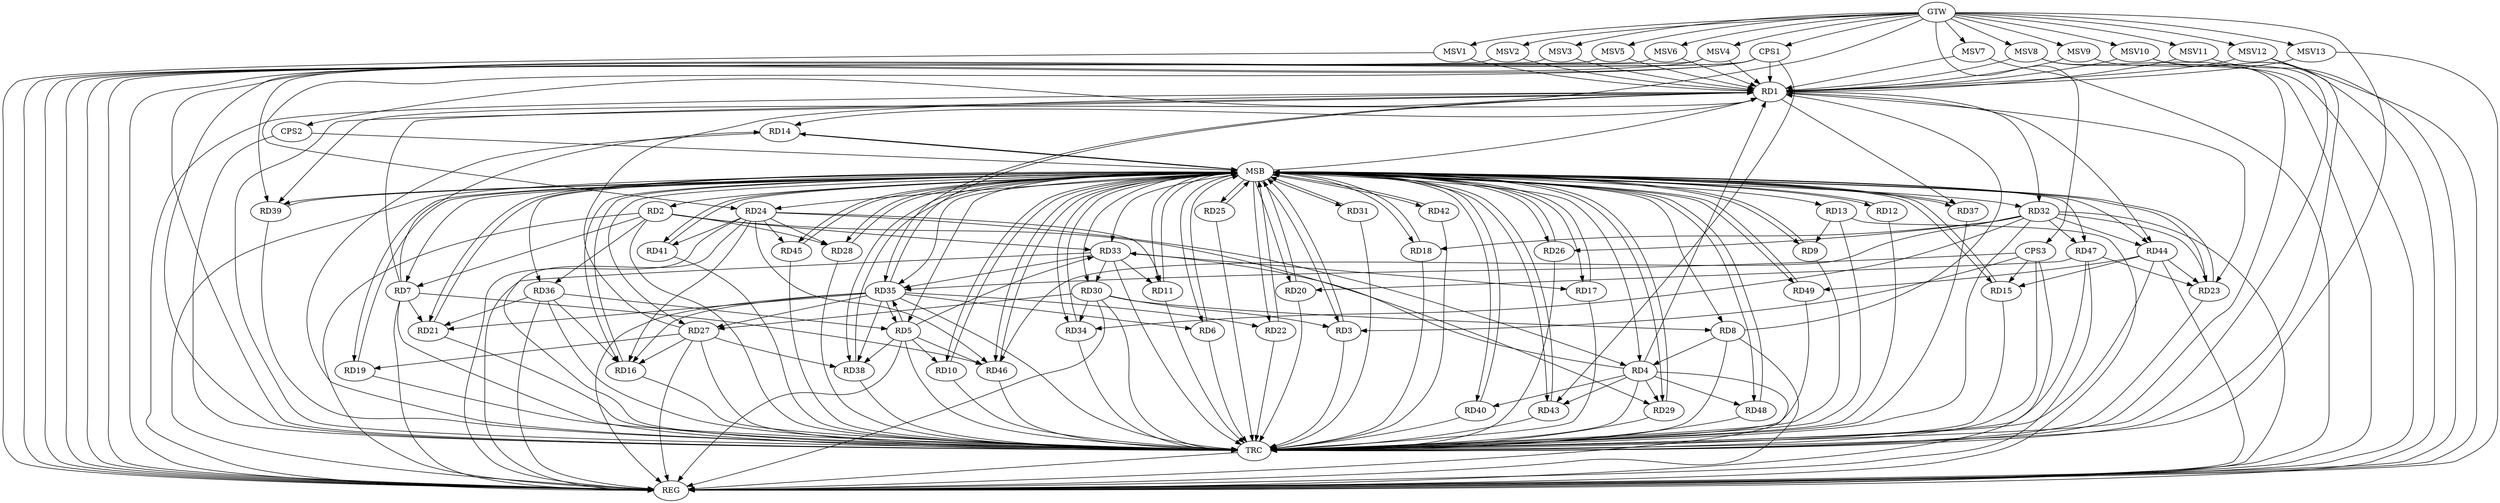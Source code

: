 strict digraph G {
  RD1 [ label="RD1" ];
  RD2 [ label="RD2" ];
  RD3 [ label="RD3" ];
  RD4 [ label="RD4" ];
  RD5 [ label="RD5" ];
  RD6 [ label="RD6" ];
  RD7 [ label="RD7" ];
  RD8 [ label="RD8" ];
  RD9 [ label="RD9" ];
  RD10 [ label="RD10" ];
  RD11 [ label="RD11" ];
  RD12 [ label="RD12" ];
  RD13 [ label="RD13" ];
  RD14 [ label="RD14" ];
  RD15 [ label="RD15" ];
  RD16 [ label="RD16" ];
  RD17 [ label="RD17" ];
  RD18 [ label="RD18" ];
  RD19 [ label="RD19" ];
  RD20 [ label="RD20" ];
  RD21 [ label="RD21" ];
  RD22 [ label="RD22" ];
  RD23 [ label="RD23" ];
  RD24 [ label="RD24" ];
  RD25 [ label="RD25" ];
  RD26 [ label="RD26" ];
  RD27 [ label="RD27" ];
  RD28 [ label="RD28" ];
  RD29 [ label="RD29" ];
  RD30 [ label="RD30" ];
  RD31 [ label="RD31" ];
  RD32 [ label="RD32" ];
  RD33 [ label="RD33" ];
  RD34 [ label="RD34" ];
  RD35 [ label="RD35" ];
  RD36 [ label="RD36" ];
  RD37 [ label="RD37" ];
  RD38 [ label="RD38" ];
  RD39 [ label="RD39" ];
  RD40 [ label="RD40" ];
  RD41 [ label="RD41" ];
  RD42 [ label="RD42" ];
  RD43 [ label="RD43" ];
  RD44 [ label="RD44" ];
  RD45 [ label="RD45" ];
  RD46 [ label="RD46" ];
  RD47 [ label="RD47" ];
  RD48 [ label="RD48" ];
  RD49 [ label="RD49" ];
  CPS1 [ label="CPS1" ];
  CPS2 [ label="CPS2" ];
  CPS3 [ label="CPS3" ];
  GTW [ label="GTW" ];
  REG [ label="REG" ];
  MSB [ label="MSB" ];
  TRC [ label="TRC" ];
  MSV1 [ label="MSV1" ];
  MSV2 [ label="MSV2" ];
  MSV3 [ label="MSV3" ];
  MSV4 [ label="MSV4" ];
  MSV5 [ label="MSV5" ];
  MSV6 [ label="MSV6" ];
  MSV7 [ label="MSV7" ];
  MSV8 [ label="MSV8" ];
  MSV9 [ label="MSV9" ];
  MSV10 [ label="MSV10" ];
  MSV11 [ label="MSV11" ];
  MSV12 [ label="MSV12" ];
  MSV13 [ label="MSV13" ];
  RD4 -> RD1;
  RD7 -> RD1;
  RD8 -> RD1;
  RD1 -> RD14;
  RD1 -> RD23;
  RD27 -> RD1;
  RD1 -> RD32;
  RD1 -> RD35;
  RD35 -> RD1;
  RD1 -> RD37;
  RD1 -> RD39;
  RD1 -> RD44;
  RD2 -> RD7;
  RD2 -> RD28;
  RD2 -> RD29;
  RD2 -> RD33;
  RD2 -> RD36;
  RD30 -> RD3;
  RD8 -> RD4;
  RD24 -> RD4;
  RD4 -> RD29;
  RD4 -> RD33;
  RD4 -> RD40;
  RD4 -> RD43;
  RD4 -> RD48;
  RD5 -> RD10;
  RD5 -> RD33;
  RD5 -> RD35;
  RD35 -> RD5;
  RD36 -> RD5;
  RD5 -> RD38;
  RD5 -> RD46;
  RD35 -> RD6;
  RD7 -> RD14;
  RD7 -> RD21;
  RD7 -> RD46;
  RD30 -> RD8;
  RD13 -> RD9;
  RD24 -> RD11;
  RD33 -> RD11;
  RD44 -> RD15;
  RD24 -> RD16;
  RD27 -> RD16;
  RD35 -> RD16;
  RD36 -> RD16;
  RD33 -> RD17;
  RD32 -> RD18;
  RD27 -> RD19;
  RD47 -> RD20;
  RD35 -> RD21;
  RD36 -> RD21;
  RD35 -> RD22;
  RD32 -> RD23;
  RD44 -> RD23;
  RD47 -> RD23;
  RD24 -> RD28;
  RD24 -> RD41;
  RD24 -> RD45;
  RD24 -> RD46;
  RD32 -> RD26;
  RD30 -> RD27;
  RD35 -> RD27;
  RD27 -> RD38;
  RD33 -> RD30;
  RD30 -> RD34;
  RD32 -> RD34;
  RD32 -> RD44;
  RD32 -> RD46;
  RD32 -> RD47;
  RD33 -> RD35;
  RD35 -> RD38;
  RD44 -> RD49;
  CPS1 -> RD43;
  CPS1 -> RD24;
  CPS1 -> RD39;
  CPS1 -> RD1;
  CPS3 -> RD15;
  CPS3 -> RD3;
  CPS3 -> RD35;
  GTW -> CPS1;
  GTW -> CPS2;
  GTW -> CPS3;
  RD1 -> REG;
  RD2 -> REG;
  RD4 -> REG;
  RD5 -> REG;
  RD7 -> REG;
  RD8 -> REG;
  RD13 -> REG;
  RD24 -> REG;
  RD27 -> REG;
  RD30 -> REG;
  RD32 -> REG;
  RD33 -> REG;
  RD35 -> REG;
  RD36 -> REG;
  RD44 -> REG;
  RD47 -> REG;
  CPS1 -> REG;
  CPS3 -> REG;
  RD3 -> MSB;
  MSB -> RD6;
  MSB -> RD16;
  MSB -> RD21;
  MSB -> RD29;
  MSB -> RD32;
  MSB -> RD39;
  MSB -> RD42;
  MSB -> RD44;
  MSB -> RD47;
  MSB -> REG;
  RD6 -> MSB;
  MSB -> RD11;
  MSB -> RD23;
  MSB -> RD38;
  RD9 -> MSB;
  MSB -> RD17;
  MSB -> RD20;
  MSB -> RD25;
  MSB -> RD28;
  MSB -> RD48;
  RD10 -> MSB;
  MSB -> RD7;
  MSB -> RD14;
  MSB -> RD15;
  MSB -> RD19;
  MSB -> RD22;
  MSB -> RD24;
  MSB -> RD45;
  RD11 -> MSB;
  MSB -> RD26;
  MSB -> RD46;
  RD12 -> MSB;
  MSB -> RD1;
  MSB -> RD9;
  MSB -> RD35;
  RD14 -> MSB;
  MSB -> RD13;
  MSB -> RD31;
  RD15 -> MSB;
  MSB -> RD4;
  MSB -> RD12;
  MSB -> RD43;
  MSB -> RD49;
  RD16 -> MSB;
  MSB -> RD40;
  RD17 -> MSB;
  RD18 -> MSB;
  MSB -> RD5;
  MSB -> RD8;
  RD19 -> MSB;
  MSB -> RD37;
  RD20 -> MSB;
  MSB -> RD33;
  RD21 -> MSB;
  RD22 -> MSB;
  MSB -> RD36;
  MSB -> RD41;
  RD23 -> MSB;
  MSB -> RD18;
  RD25 -> MSB;
  RD26 -> MSB;
  MSB -> RD27;
  RD28 -> MSB;
  MSB -> RD3;
  MSB -> RD10;
  RD29 -> MSB;
  MSB -> RD2;
  RD31 -> MSB;
  MSB -> RD34;
  RD34 -> MSB;
  RD37 -> MSB;
  RD38 -> MSB;
  RD39 -> MSB;
  RD40 -> MSB;
  RD41 -> MSB;
  RD42 -> MSB;
  MSB -> RD30;
  RD43 -> MSB;
  RD45 -> MSB;
  RD46 -> MSB;
  RD48 -> MSB;
  RD49 -> MSB;
  CPS2 -> MSB;
  RD1 -> TRC;
  RD2 -> TRC;
  RD3 -> TRC;
  RD4 -> TRC;
  RD5 -> TRC;
  RD6 -> TRC;
  RD7 -> TRC;
  RD8 -> TRC;
  RD9 -> TRC;
  RD10 -> TRC;
  RD11 -> TRC;
  RD12 -> TRC;
  RD13 -> TRC;
  RD14 -> TRC;
  RD15 -> TRC;
  RD16 -> TRC;
  RD17 -> TRC;
  RD18 -> TRC;
  RD19 -> TRC;
  RD20 -> TRC;
  RD21 -> TRC;
  RD22 -> TRC;
  RD23 -> TRC;
  RD24 -> TRC;
  RD25 -> TRC;
  RD26 -> TRC;
  RD27 -> TRC;
  RD28 -> TRC;
  RD29 -> TRC;
  RD30 -> TRC;
  RD31 -> TRC;
  RD32 -> TRC;
  RD33 -> TRC;
  RD34 -> TRC;
  RD35 -> TRC;
  RD36 -> TRC;
  RD37 -> TRC;
  RD38 -> TRC;
  RD39 -> TRC;
  RD40 -> TRC;
  RD41 -> TRC;
  RD42 -> TRC;
  RD43 -> TRC;
  RD44 -> TRC;
  RD45 -> TRC;
  RD46 -> TRC;
  RD47 -> TRC;
  RD48 -> TRC;
  RD49 -> TRC;
  CPS1 -> TRC;
  CPS2 -> TRC;
  CPS3 -> TRC;
  GTW -> TRC;
  TRC -> REG;
  MSV1 -> RD1;
  MSV2 -> RD1;
  MSV3 -> RD1;
  MSV4 -> RD1;
  MSV5 -> RD1;
  GTW -> MSV1;
  MSV1 -> REG;
  GTW -> MSV2;
  MSV2 -> REG;
  GTW -> MSV3;
  MSV3 -> REG;
  GTW -> MSV4;
  MSV4 -> REG;
  MSV4 -> TRC;
  GTW -> MSV5;
  MSV5 -> REG;
  MSV6 -> RD1;
  GTW -> MSV6;
  MSV6 -> REG;
  MSV7 -> RD1;
  GTW -> MSV7;
  MSV7 -> REG;
  MSV8 -> RD1;
  MSV9 -> RD1;
  MSV10 -> RD1;
  MSV11 -> RD1;
  MSV12 -> RD1;
  GTW -> MSV8;
  MSV8 -> REG;
  MSV8 -> TRC;
  GTW -> MSV9;
  MSV9 -> REG;
  GTW -> MSV10;
  MSV10 -> REG;
  MSV10 -> TRC;
  GTW -> MSV11;
  MSV11 -> REG;
  GTW -> MSV12;
  MSV12 -> REG;
  MSV12 -> TRC;
  MSV13 -> RD1;
  GTW -> MSV13;
  MSV13 -> REG;
}
